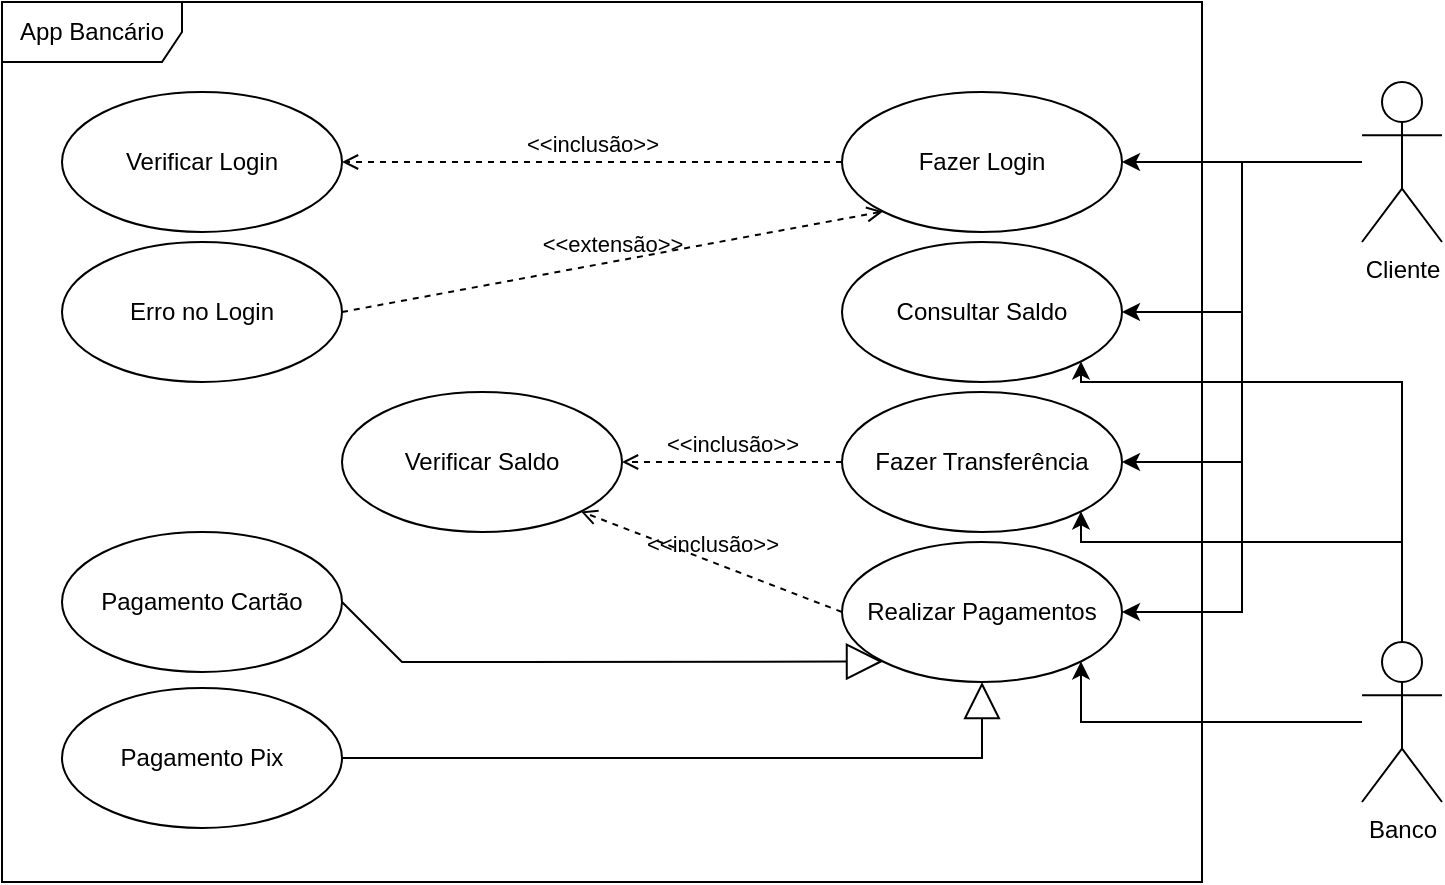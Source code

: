 <mxfile version="24.8.4">
  <diagram name="App Bancário" id="9mIjbnp91RKfvtPyCBiE">
    <mxGraphModel dx="1050" dy="522" grid="1" gridSize="10" guides="1" tooltips="1" connect="1" arrows="1" fold="1" page="1" pageScale="1" pageWidth="827" pageHeight="1169" math="0" shadow="0">
      <root>
        <mxCell id="0" />
        <mxCell id="1" parent="0" />
        <mxCell id="VYhnDzG9EQJgpho24HtI-1" value="App Bancário" style="shape=umlFrame;whiteSpace=wrap;html=1;pointerEvents=0;width=90;height=30;" parent="1" vertex="1">
          <mxGeometry x="40" y="40" width="600" height="440" as="geometry" />
        </mxCell>
        <mxCell id="VYhnDzG9EQJgpho24HtI-8" style="edgeStyle=orthogonalEdgeStyle;rounded=0;orthogonalLoop=1;jettySize=auto;html=1;entryX=1;entryY=0.5;entryDx=0;entryDy=0;" parent="1" source="VYhnDzG9EQJgpho24HtI-2" target="VYhnDzG9EQJgpho24HtI-7" edge="1">
          <mxGeometry relative="1" as="geometry" />
        </mxCell>
        <mxCell id="VYhnDzG9EQJgpho24HtI-12" style="edgeStyle=orthogonalEdgeStyle;rounded=0;orthogonalLoop=1;jettySize=auto;html=1;entryX=1;entryY=0.5;entryDx=0;entryDy=0;" parent="1" source="VYhnDzG9EQJgpho24HtI-2" target="VYhnDzG9EQJgpho24HtI-9" edge="1">
          <mxGeometry relative="1" as="geometry" />
        </mxCell>
        <mxCell id="VYhnDzG9EQJgpho24HtI-13" style="edgeStyle=orthogonalEdgeStyle;rounded=0;orthogonalLoop=1;jettySize=auto;html=1;entryX=1;entryY=0.5;entryDx=0;entryDy=0;" parent="1" source="VYhnDzG9EQJgpho24HtI-2" target="VYhnDzG9EQJgpho24HtI-10" edge="1">
          <mxGeometry relative="1" as="geometry" />
        </mxCell>
        <mxCell id="VYhnDzG9EQJgpho24HtI-14" style="edgeStyle=orthogonalEdgeStyle;rounded=0;orthogonalLoop=1;jettySize=auto;html=1;entryX=1;entryY=0.5;entryDx=0;entryDy=0;" parent="1" source="VYhnDzG9EQJgpho24HtI-2" target="VYhnDzG9EQJgpho24HtI-11" edge="1">
          <mxGeometry relative="1" as="geometry" />
        </mxCell>
        <mxCell id="VYhnDzG9EQJgpho24HtI-2" value="Cliente" style="shape=umlActor;verticalLabelPosition=bottom;verticalAlign=top;html=1;" parent="1" vertex="1">
          <mxGeometry x="720" y="80" width="40" height="80" as="geometry" />
        </mxCell>
        <mxCell id="VYhnDzG9EQJgpho24HtI-26" style="edgeStyle=orthogonalEdgeStyle;rounded=0;orthogonalLoop=1;jettySize=auto;html=1;entryX=1;entryY=1;entryDx=0;entryDy=0;" parent="1" source="VYhnDzG9EQJgpho24HtI-3" target="VYhnDzG9EQJgpho24HtI-9" edge="1">
          <mxGeometry relative="1" as="geometry">
            <Array as="points">
              <mxPoint x="740" y="230" />
              <mxPoint x="580" y="230" />
            </Array>
          </mxGeometry>
        </mxCell>
        <mxCell id="VYhnDzG9EQJgpho24HtI-27" style="edgeStyle=orthogonalEdgeStyle;rounded=0;orthogonalLoop=1;jettySize=auto;html=1;entryX=1;entryY=1;entryDx=0;entryDy=0;" parent="1" source="VYhnDzG9EQJgpho24HtI-3" target="VYhnDzG9EQJgpho24HtI-10" edge="1">
          <mxGeometry relative="1" as="geometry">
            <Array as="points">
              <mxPoint x="740" y="310" />
              <mxPoint x="580" y="310" />
            </Array>
          </mxGeometry>
        </mxCell>
        <mxCell id="VYhnDzG9EQJgpho24HtI-28" style="edgeStyle=orthogonalEdgeStyle;rounded=0;orthogonalLoop=1;jettySize=auto;html=1;entryX=1;entryY=1;entryDx=0;entryDy=0;" parent="1" source="VYhnDzG9EQJgpho24HtI-3" target="VYhnDzG9EQJgpho24HtI-11" edge="1">
          <mxGeometry relative="1" as="geometry">
            <Array as="points">
              <mxPoint x="580" y="400" />
            </Array>
          </mxGeometry>
        </mxCell>
        <mxCell id="VYhnDzG9EQJgpho24HtI-3" value="Banco" style="shape=umlActor;verticalLabelPosition=bottom;verticalAlign=top;html=1;" parent="1" vertex="1">
          <mxGeometry x="720" y="360" width="40" height="80" as="geometry" />
        </mxCell>
        <mxCell id="VYhnDzG9EQJgpho24HtI-7" value="Fazer Login" style="ellipse;whiteSpace=wrap;html=1;" parent="1" vertex="1">
          <mxGeometry x="460" y="85" width="140" height="70" as="geometry" />
        </mxCell>
        <mxCell id="VYhnDzG9EQJgpho24HtI-9" value="Consultar Saldo" style="ellipse;whiteSpace=wrap;html=1;" parent="1" vertex="1">
          <mxGeometry x="460" y="160" width="140" height="70" as="geometry" />
        </mxCell>
        <mxCell id="VYhnDzG9EQJgpho24HtI-10" value="Fazer Transferência" style="ellipse;whiteSpace=wrap;html=1;" parent="1" vertex="1">
          <mxGeometry x="460" y="235" width="140" height="70" as="geometry" />
        </mxCell>
        <mxCell id="VYhnDzG9EQJgpho24HtI-11" value="Realizar Pagamentos" style="ellipse;whiteSpace=wrap;html=1;" parent="1" vertex="1">
          <mxGeometry x="460" y="310" width="140" height="70" as="geometry" />
        </mxCell>
        <mxCell id="VYhnDzG9EQJgpho24HtI-15" value="&amp;lt;&amp;lt;inclusão&amp;gt;&amp;gt;" style="html=1;verticalAlign=bottom;labelBackgroundColor=none;endArrow=open;endFill=0;dashed=1;rounded=0;entryX=1;entryY=0.5;entryDx=0;entryDy=0;exitX=0;exitY=0.5;exitDx=0;exitDy=0;" parent="1" source="VYhnDzG9EQJgpho24HtI-7" target="VYhnDzG9EQJgpho24HtI-16" edge="1">
          <mxGeometry width="160" relative="1" as="geometry">
            <mxPoint x="254" y="170" as="sourcePoint" />
            <mxPoint x="414" y="170" as="targetPoint" />
          </mxGeometry>
        </mxCell>
        <mxCell id="VYhnDzG9EQJgpho24HtI-16" value="Verificar Login" style="ellipse;whiteSpace=wrap;html=1;" parent="1" vertex="1">
          <mxGeometry x="70" y="85" width="140" height="70" as="geometry" />
        </mxCell>
        <mxCell id="VYhnDzG9EQJgpho24HtI-17" value="Erro no Login" style="ellipse;whiteSpace=wrap;html=1;" parent="1" vertex="1">
          <mxGeometry x="70" y="160" width="140" height="70" as="geometry" />
        </mxCell>
        <mxCell id="VYhnDzG9EQJgpho24HtI-18" value="&amp;lt;&amp;lt;extensão&lt;span style=&quot;background-color: initial;&quot;&gt;&amp;gt;&amp;gt;&lt;/span&gt;" style="html=1;verticalAlign=bottom;labelBackgroundColor=none;endArrow=open;endFill=0;dashed=1;rounded=0;exitX=1;exitY=0.5;exitDx=0;exitDy=0;entryX=0;entryY=1;entryDx=0;entryDy=0;" parent="1" source="VYhnDzG9EQJgpho24HtI-17" target="VYhnDzG9EQJgpho24HtI-7" edge="1">
          <mxGeometry width="160" relative="1" as="geometry">
            <mxPoint x="210" y="305" as="sourcePoint" />
            <mxPoint x="390" y="207.5" as="targetPoint" />
          </mxGeometry>
        </mxCell>
        <mxCell id="VYhnDzG9EQJgpho24HtI-19" value="Verificar Saldo" style="ellipse;whiteSpace=wrap;html=1;" parent="1" vertex="1">
          <mxGeometry x="210" y="235" width="140" height="70" as="geometry" />
        </mxCell>
        <mxCell id="VYhnDzG9EQJgpho24HtI-20" value="&amp;lt;&amp;lt;inclusão&amp;gt;&amp;gt;" style="html=1;verticalAlign=bottom;labelBackgroundColor=none;endArrow=open;endFill=0;dashed=1;rounded=0;entryX=1;entryY=0.5;entryDx=0;entryDy=0;exitX=0;exitY=0.5;exitDx=0;exitDy=0;" parent="1" source="VYhnDzG9EQJgpho24HtI-10" target="VYhnDzG9EQJgpho24HtI-19" edge="1">
          <mxGeometry width="160" relative="1" as="geometry">
            <mxPoint x="290" y="220" as="sourcePoint" />
            <mxPoint x="450" y="220" as="targetPoint" />
          </mxGeometry>
        </mxCell>
        <mxCell id="VYhnDzG9EQJgpho24HtI-21" value="&amp;lt;&amp;lt;inclusão&amp;gt;&amp;gt;" style="html=1;verticalAlign=bottom;labelBackgroundColor=none;endArrow=open;endFill=0;dashed=1;rounded=0;entryX=1;entryY=1;entryDx=0;entryDy=0;exitX=0;exitY=0.5;exitDx=0;exitDy=0;" parent="1" source="VYhnDzG9EQJgpho24HtI-11" target="VYhnDzG9EQJgpho24HtI-19" edge="1">
          <mxGeometry width="160" relative="1" as="geometry">
            <mxPoint x="449" y="344.5" as="sourcePoint" />
            <mxPoint x="379" y="344.5" as="targetPoint" />
          </mxGeometry>
        </mxCell>
        <mxCell id="VYhnDzG9EQJgpho24HtI-22" value="Pagamento Cartão" style="ellipse;whiteSpace=wrap;html=1;" parent="1" vertex="1">
          <mxGeometry x="70" y="305" width="140" height="70" as="geometry" />
        </mxCell>
        <mxCell id="VYhnDzG9EQJgpho24HtI-23" value="Pagamento Pix" style="ellipse;whiteSpace=wrap;html=1;" parent="1" vertex="1">
          <mxGeometry x="70" y="383" width="140" height="70" as="geometry" />
        </mxCell>
        <mxCell id="VYhnDzG9EQJgpho24HtI-24" value="" style="endArrow=block;endSize=16;endFill=0;html=1;rounded=0;exitX=1;exitY=0.5;exitDx=0;exitDy=0;entryX=0.5;entryY=1;entryDx=0;entryDy=0;" parent="1" source="VYhnDzG9EQJgpho24HtI-23" target="VYhnDzG9EQJgpho24HtI-11" edge="1">
          <mxGeometry width="160" relative="1" as="geometry">
            <mxPoint x="250" y="417.5" as="sourcePoint" />
            <mxPoint x="410" y="418" as="targetPoint" />
            <Array as="points">
              <mxPoint x="530" y="418" />
            </Array>
          </mxGeometry>
        </mxCell>
        <mxCell id="VYhnDzG9EQJgpho24HtI-25" value="" style="endArrow=block;endSize=16;endFill=0;html=1;rounded=0;exitX=1;exitY=0.5;exitDx=0;exitDy=0;entryX=0;entryY=1;entryDx=0;entryDy=0;" parent="1" source="VYhnDzG9EQJgpho24HtI-22" target="VYhnDzG9EQJgpho24HtI-11" edge="1">
          <mxGeometry width="160" relative="1" as="geometry">
            <mxPoint x="230" y="383" as="sourcePoint" />
            <mxPoint x="390" y="383" as="targetPoint" />
            <Array as="points">
              <mxPoint x="240" y="370" />
            </Array>
          </mxGeometry>
        </mxCell>
      </root>
    </mxGraphModel>
  </diagram>
</mxfile>
